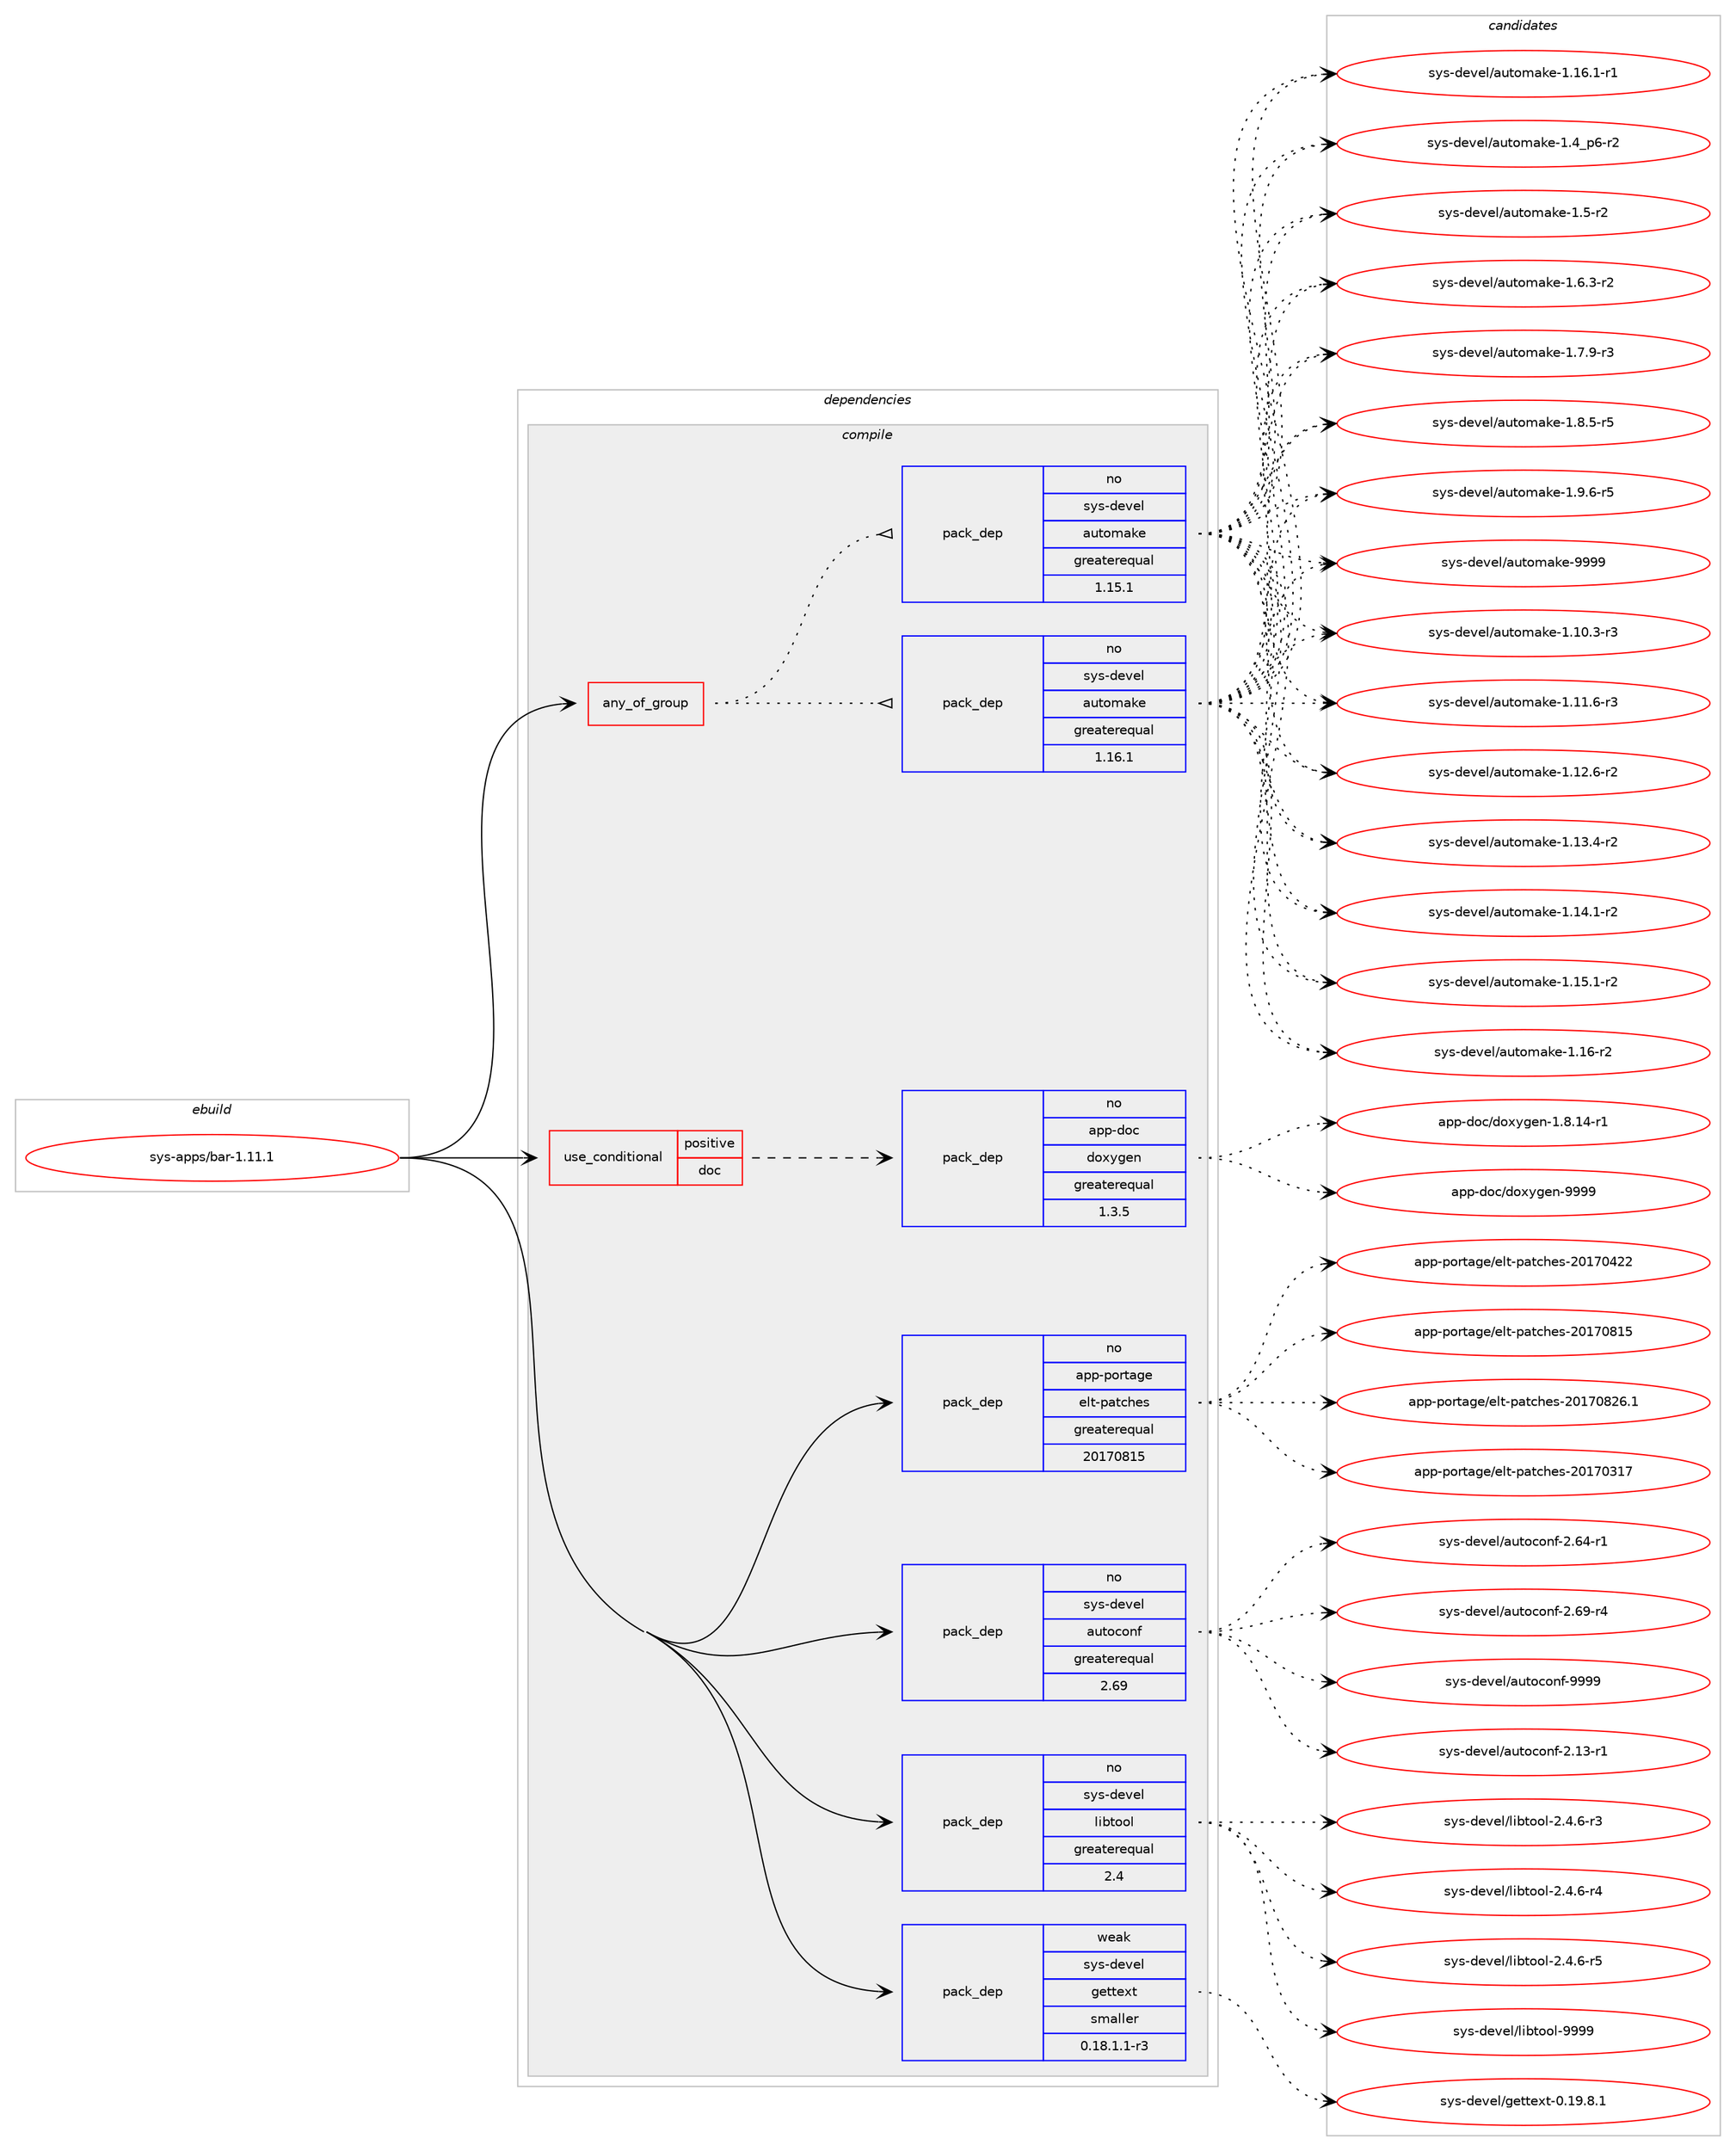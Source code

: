 digraph prolog {

# *************
# Graph options
# *************

newrank=true;
concentrate=true;
compound=true;
graph [rankdir=LR,fontname=Helvetica,fontsize=10,ranksep=1.5];#, ranksep=2.5, nodesep=0.2];
edge  [arrowhead=vee];
node  [fontname=Helvetica,fontsize=10];

# **********
# The ebuild
# **********

subgraph cluster_leftcol {
color=gray;
rank=same;
label=<<i>ebuild</i>>;
id [label="sys-apps/bar-1.11.1", color=red, width=4, href="../sys-apps/bar-1.11.1.svg"];
}

# ****************
# The dependencies
# ****************

subgraph cluster_midcol {
color=gray;
label=<<i>dependencies</i>>;
subgraph cluster_compile {
fillcolor="#eeeeee";
style=filled;
label=<<i>compile</i>>;
subgraph any27076 {
dependency1709600 [label=<<TABLE BORDER="0" CELLBORDER="1" CELLSPACING="0" CELLPADDING="4"><TR><TD CELLPADDING="10">any_of_group</TD></TR></TABLE>>, shape=none, color=red];subgraph pack1226019 {
dependency1709601 [label=<<TABLE BORDER="0" CELLBORDER="1" CELLSPACING="0" CELLPADDING="4" WIDTH="220"><TR><TD ROWSPAN="6" CELLPADDING="30">pack_dep</TD></TR><TR><TD WIDTH="110">no</TD></TR><TR><TD>sys-devel</TD></TR><TR><TD>automake</TD></TR><TR><TD>greaterequal</TD></TR><TR><TD>1.16.1</TD></TR></TABLE>>, shape=none, color=blue];
}
dependency1709600:e -> dependency1709601:w [weight=20,style="dotted",arrowhead="oinv"];
subgraph pack1226020 {
dependency1709602 [label=<<TABLE BORDER="0" CELLBORDER="1" CELLSPACING="0" CELLPADDING="4" WIDTH="220"><TR><TD ROWSPAN="6" CELLPADDING="30">pack_dep</TD></TR><TR><TD WIDTH="110">no</TD></TR><TR><TD>sys-devel</TD></TR><TR><TD>automake</TD></TR><TR><TD>greaterequal</TD></TR><TR><TD>1.15.1</TD></TR></TABLE>>, shape=none, color=blue];
}
dependency1709600:e -> dependency1709602:w [weight=20,style="dotted",arrowhead="oinv"];
}
id:e -> dependency1709600:w [weight=20,style="solid",arrowhead="vee"];
subgraph cond455653 {
dependency1709603 [label=<<TABLE BORDER="0" CELLBORDER="1" CELLSPACING="0" CELLPADDING="4"><TR><TD ROWSPAN="3" CELLPADDING="10">use_conditional</TD></TR><TR><TD>positive</TD></TR><TR><TD>doc</TD></TR></TABLE>>, shape=none, color=red];
subgraph pack1226021 {
dependency1709604 [label=<<TABLE BORDER="0" CELLBORDER="1" CELLSPACING="0" CELLPADDING="4" WIDTH="220"><TR><TD ROWSPAN="6" CELLPADDING="30">pack_dep</TD></TR><TR><TD WIDTH="110">no</TD></TR><TR><TD>app-doc</TD></TR><TR><TD>doxygen</TD></TR><TR><TD>greaterequal</TD></TR><TR><TD>1.3.5</TD></TR></TABLE>>, shape=none, color=blue];
}
dependency1709603:e -> dependency1709604:w [weight=20,style="dashed",arrowhead="vee"];
}
id:e -> dependency1709603:w [weight=20,style="solid",arrowhead="vee"];
subgraph pack1226022 {
dependency1709605 [label=<<TABLE BORDER="0" CELLBORDER="1" CELLSPACING="0" CELLPADDING="4" WIDTH="220"><TR><TD ROWSPAN="6" CELLPADDING="30">pack_dep</TD></TR><TR><TD WIDTH="110">no</TD></TR><TR><TD>app-portage</TD></TR><TR><TD>elt-patches</TD></TR><TR><TD>greaterequal</TD></TR><TR><TD>20170815</TD></TR></TABLE>>, shape=none, color=blue];
}
id:e -> dependency1709605:w [weight=20,style="solid",arrowhead="vee"];
subgraph pack1226023 {
dependency1709606 [label=<<TABLE BORDER="0" CELLBORDER="1" CELLSPACING="0" CELLPADDING="4" WIDTH="220"><TR><TD ROWSPAN="6" CELLPADDING="30">pack_dep</TD></TR><TR><TD WIDTH="110">no</TD></TR><TR><TD>sys-devel</TD></TR><TR><TD>autoconf</TD></TR><TR><TD>greaterequal</TD></TR><TR><TD>2.69</TD></TR></TABLE>>, shape=none, color=blue];
}
id:e -> dependency1709606:w [weight=20,style="solid",arrowhead="vee"];
subgraph pack1226024 {
dependency1709607 [label=<<TABLE BORDER="0" CELLBORDER="1" CELLSPACING="0" CELLPADDING="4" WIDTH="220"><TR><TD ROWSPAN="6" CELLPADDING="30">pack_dep</TD></TR><TR><TD WIDTH="110">no</TD></TR><TR><TD>sys-devel</TD></TR><TR><TD>libtool</TD></TR><TR><TD>greaterequal</TD></TR><TR><TD>2.4</TD></TR></TABLE>>, shape=none, color=blue];
}
id:e -> dependency1709607:w [weight=20,style="solid",arrowhead="vee"];
subgraph pack1226025 {
dependency1709608 [label=<<TABLE BORDER="0" CELLBORDER="1" CELLSPACING="0" CELLPADDING="4" WIDTH="220"><TR><TD ROWSPAN="6" CELLPADDING="30">pack_dep</TD></TR><TR><TD WIDTH="110">weak</TD></TR><TR><TD>sys-devel</TD></TR><TR><TD>gettext</TD></TR><TR><TD>smaller</TD></TR><TR><TD>0.18.1.1-r3</TD></TR></TABLE>>, shape=none, color=blue];
}
id:e -> dependency1709608:w [weight=20,style="solid",arrowhead="vee"];
}
subgraph cluster_compileandrun {
fillcolor="#eeeeee";
style=filled;
label=<<i>compile and run</i>>;
}
subgraph cluster_run {
fillcolor="#eeeeee";
style=filled;
label=<<i>run</i>>;
}
}

# **************
# The candidates
# **************

subgraph cluster_choices {
rank=same;
color=gray;
label=<<i>candidates</i>>;

subgraph choice1226019 {
color=black;
nodesep=1;
choice11512111545100101118101108479711711611110997107101454946494846514511451 [label="sys-devel/automake-1.10.3-r3", color=red, width=4,href="../sys-devel/automake-1.10.3-r3.svg"];
choice11512111545100101118101108479711711611110997107101454946494946544511451 [label="sys-devel/automake-1.11.6-r3", color=red, width=4,href="../sys-devel/automake-1.11.6-r3.svg"];
choice11512111545100101118101108479711711611110997107101454946495046544511450 [label="sys-devel/automake-1.12.6-r2", color=red, width=4,href="../sys-devel/automake-1.12.6-r2.svg"];
choice11512111545100101118101108479711711611110997107101454946495146524511450 [label="sys-devel/automake-1.13.4-r2", color=red, width=4,href="../sys-devel/automake-1.13.4-r2.svg"];
choice11512111545100101118101108479711711611110997107101454946495246494511450 [label="sys-devel/automake-1.14.1-r2", color=red, width=4,href="../sys-devel/automake-1.14.1-r2.svg"];
choice11512111545100101118101108479711711611110997107101454946495346494511450 [label="sys-devel/automake-1.15.1-r2", color=red, width=4,href="../sys-devel/automake-1.15.1-r2.svg"];
choice1151211154510010111810110847971171161111099710710145494649544511450 [label="sys-devel/automake-1.16-r2", color=red, width=4,href="../sys-devel/automake-1.16-r2.svg"];
choice11512111545100101118101108479711711611110997107101454946495446494511449 [label="sys-devel/automake-1.16.1-r1", color=red, width=4,href="../sys-devel/automake-1.16.1-r1.svg"];
choice115121115451001011181011084797117116111109971071014549465295112544511450 [label="sys-devel/automake-1.4_p6-r2", color=red, width=4,href="../sys-devel/automake-1.4_p6-r2.svg"];
choice11512111545100101118101108479711711611110997107101454946534511450 [label="sys-devel/automake-1.5-r2", color=red, width=4,href="../sys-devel/automake-1.5-r2.svg"];
choice115121115451001011181011084797117116111109971071014549465446514511450 [label="sys-devel/automake-1.6.3-r2", color=red, width=4,href="../sys-devel/automake-1.6.3-r2.svg"];
choice115121115451001011181011084797117116111109971071014549465546574511451 [label="sys-devel/automake-1.7.9-r3", color=red, width=4,href="../sys-devel/automake-1.7.9-r3.svg"];
choice115121115451001011181011084797117116111109971071014549465646534511453 [label="sys-devel/automake-1.8.5-r5", color=red, width=4,href="../sys-devel/automake-1.8.5-r5.svg"];
choice115121115451001011181011084797117116111109971071014549465746544511453 [label="sys-devel/automake-1.9.6-r5", color=red, width=4,href="../sys-devel/automake-1.9.6-r5.svg"];
choice115121115451001011181011084797117116111109971071014557575757 [label="sys-devel/automake-9999", color=red, width=4,href="../sys-devel/automake-9999.svg"];
dependency1709601:e -> choice11512111545100101118101108479711711611110997107101454946494846514511451:w [style=dotted,weight="100"];
dependency1709601:e -> choice11512111545100101118101108479711711611110997107101454946494946544511451:w [style=dotted,weight="100"];
dependency1709601:e -> choice11512111545100101118101108479711711611110997107101454946495046544511450:w [style=dotted,weight="100"];
dependency1709601:e -> choice11512111545100101118101108479711711611110997107101454946495146524511450:w [style=dotted,weight="100"];
dependency1709601:e -> choice11512111545100101118101108479711711611110997107101454946495246494511450:w [style=dotted,weight="100"];
dependency1709601:e -> choice11512111545100101118101108479711711611110997107101454946495346494511450:w [style=dotted,weight="100"];
dependency1709601:e -> choice1151211154510010111810110847971171161111099710710145494649544511450:w [style=dotted,weight="100"];
dependency1709601:e -> choice11512111545100101118101108479711711611110997107101454946495446494511449:w [style=dotted,weight="100"];
dependency1709601:e -> choice115121115451001011181011084797117116111109971071014549465295112544511450:w [style=dotted,weight="100"];
dependency1709601:e -> choice11512111545100101118101108479711711611110997107101454946534511450:w [style=dotted,weight="100"];
dependency1709601:e -> choice115121115451001011181011084797117116111109971071014549465446514511450:w [style=dotted,weight="100"];
dependency1709601:e -> choice115121115451001011181011084797117116111109971071014549465546574511451:w [style=dotted,weight="100"];
dependency1709601:e -> choice115121115451001011181011084797117116111109971071014549465646534511453:w [style=dotted,weight="100"];
dependency1709601:e -> choice115121115451001011181011084797117116111109971071014549465746544511453:w [style=dotted,weight="100"];
dependency1709601:e -> choice115121115451001011181011084797117116111109971071014557575757:w [style=dotted,weight="100"];
}
subgraph choice1226020 {
color=black;
nodesep=1;
choice11512111545100101118101108479711711611110997107101454946494846514511451 [label="sys-devel/automake-1.10.3-r3", color=red, width=4,href="../sys-devel/automake-1.10.3-r3.svg"];
choice11512111545100101118101108479711711611110997107101454946494946544511451 [label="sys-devel/automake-1.11.6-r3", color=red, width=4,href="../sys-devel/automake-1.11.6-r3.svg"];
choice11512111545100101118101108479711711611110997107101454946495046544511450 [label="sys-devel/automake-1.12.6-r2", color=red, width=4,href="../sys-devel/automake-1.12.6-r2.svg"];
choice11512111545100101118101108479711711611110997107101454946495146524511450 [label="sys-devel/automake-1.13.4-r2", color=red, width=4,href="../sys-devel/automake-1.13.4-r2.svg"];
choice11512111545100101118101108479711711611110997107101454946495246494511450 [label="sys-devel/automake-1.14.1-r2", color=red, width=4,href="../sys-devel/automake-1.14.1-r2.svg"];
choice11512111545100101118101108479711711611110997107101454946495346494511450 [label="sys-devel/automake-1.15.1-r2", color=red, width=4,href="../sys-devel/automake-1.15.1-r2.svg"];
choice1151211154510010111810110847971171161111099710710145494649544511450 [label="sys-devel/automake-1.16-r2", color=red, width=4,href="../sys-devel/automake-1.16-r2.svg"];
choice11512111545100101118101108479711711611110997107101454946495446494511449 [label="sys-devel/automake-1.16.1-r1", color=red, width=4,href="../sys-devel/automake-1.16.1-r1.svg"];
choice115121115451001011181011084797117116111109971071014549465295112544511450 [label="sys-devel/automake-1.4_p6-r2", color=red, width=4,href="../sys-devel/automake-1.4_p6-r2.svg"];
choice11512111545100101118101108479711711611110997107101454946534511450 [label="sys-devel/automake-1.5-r2", color=red, width=4,href="../sys-devel/automake-1.5-r2.svg"];
choice115121115451001011181011084797117116111109971071014549465446514511450 [label="sys-devel/automake-1.6.3-r2", color=red, width=4,href="../sys-devel/automake-1.6.3-r2.svg"];
choice115121115451001011181011084797117116111109971071014549465546574511451 [label="sys-devel/automake-1.7.9-r3", color=red, width=4,href="../sys-devel/automake-1.7.9-r3.svg"];
choice115121115451001011181011084797117116111109971071014549465646534511453 [label="sys-devel/automake-1.8.5-r5", color=red, width=4,href="../sys-devel/automake-1.8.5-r5.svg"];
choice115121115451001011181011084797117116111109971071014549465746544511453 [label="sys-devel/automake-1.9.6-r5", color=red, width=4,href="../sys-devel/automake-1.9.6-r5.svg"];
choice115121115451001011181011084797117116111109971071014557575757 [label="sys-devel/automake-9999", color=red, width=4,href="../sys-devel/automake-9999.svg"];
dependency1709602:e -> choice11512111545100101118101108479711711611110997107101454946494846514511451:w [style=dotted,weight="100"];
dependency1709602:e -> choice11512111545100101118101108479711711611110997107101454946494946544511451:w [style=dotted,weight="100"];
dependency1709602:e -> choice11512111545100101118101108479711711611110997107101454946495046544511450:w [style=dotted,weight="100"];
dependency1709602:e -> choice11512111545100101118101108479711711611110997107101454946495146524511450:w [style=dotted,weight="100"];
dependency1709602:e -> choice11512111545100101118101108479711711611110997107101454946495246494511450:w [style=dotted,weight="100"];
dependency1709602:e -> choice11512111545100101118101108479711711611110997107101454946495346494511450:w [style=dotted,weight="100"];
dependency1709602:e -> choice1151211154510010111810110847971171161111099710710145494649544511450:w [style=dotted,weight="100"];
dependency1709602:e -> choice11512111545100101118101108479711711611110997107101454946495446494511449:w [style=dotted,weight="100"];
dependency1709602:e -> choice115121115451001011181011084797117116111109971071014549465295112544511450:w [style=dotted,weight="100"];
dependency1709602:e -> choice11512111545100101118101108479711711611110997107101454946534511450:w [style=dotted,weight="100"];
dependency1709602:e -> choice115121115451001011181011084797117116111109971071014549465446514511450:w [style=dotted,weight="100"];
dependency1709602:e -> choice115121115451001011181011084797117116111109971071014549465546574511451:w [style=dotted,weight="100"];
dependency1709602:e -> choice115121115451001011181011084797117116111109971071014549465646534511453:w [style=dotted,weight="100"];
dependency1709602:e -> choice115121115451001011181011084797117116111109971071014549465746544511453:w [style=dotted,weight="100"];
dependency1709602:e -> choice115121115451001011181011084797117116111109971071014557575757:w [style=dotted,weight="100"];
}
subgraph choice1226021 {
color=black;
nodesep=1;
choice97112112451001119947100111120121103101110454946564649524511449 [label="app-doc/doxygen-1.8.14-r1", color=red, width=4,href="../app-doc/doxygen-1.8.14-r1.svg"];
choice971121124510011199471001111201211031011104557575757 [label="app-doc/doxygen-9999", color=red, width=4,href="../app-doc/doxygen-9999.svg"];
dependency1709604:e -> choice97112112451001119947100111120121103101110454946564649524511449:w [style=dotted,weight="100"];
dependency1709604:e -> choice971121124510011199471001111201211031011104557575757:w [style=dotted,weight="100"];
}
subgraph choice1226022 {
color=black;
nodesep=1;
choice97112112451121111141169710310147101108116451129711699104101115455048495548514955 [label="app-portage/elt-patches-20170317", color=red, width=4,href="../app-portage/elt-patches-20170317.svg"];
choice97112112451121111141169710310147101108116451129711699104101115455048495548525050 [label="app-portage/elt-patches-20170422", color=red, width=4,href="../app-portage/elt-patches-20170422.svg"];
choice97112112451121111141169710310147101108116451129711699104101115455048495548564953 [label="app-portage/elt-patches-20170815", color=red, width=4,href="../app-portage/elt-patches-20170815.svg"];
choice971121124511211111411697103101471011081164511297116991041011154550484955485650544649 [label="app-portage/elt-patches-20170826.1", color=red, width=4,href="../app-portage/elt-patches-20170826.1.svg"];
dependency1709605:e -> choice97112112451121111141169710310147101108116451129711699104101115455048495548514955:w [style=dotted,weight="100"];
dependency1709605:e -> choice97112112451121111141169710310147101108116451129711699104101115455048495548525050:w [style=dotted,weight="100"];
dependency1709605:e -> choice97112112451121111141169710310147101108116451129711699104101115455048495548564953:w [style=dotted,weight="100"];
dependency1709605:e -> choice971121124511211111411697103101471011081164511297116991041011154550484955485650544649:w [style=dotted,weight="100"];
}
subgraph choice1226023 {
color=black;
nodesep=1;
choice1151211154510010111810110847971171161119911111010245504649514511449 [label="sys-devel/autoconf-2.13-r1", color=red, width=4,href="../sys-devel/autoconf-2.13-r1.svg"];
choice1151211154510010111810110847971171161119911111010245504654524511449 [label="sys-devel/autoconf-2.64-r1", color=red, width=4,href="../sys-devel/autoconf-2.64-r1.svg"];
choice1151211154510010111810110847971171161119911111010245504654574511452 [label="sys-devel/autoconf-2.69-r4", color=red, width=4,href="../sys-devel/autoconf-2.69-r4.svg"];
choice115121115451001011181011084797117116111991111101024557575757 [label="sys-devel/autoconf-9999", color=red, width=4,href="../sys-devel/autoconf-9999.svg"];
dependency1709606:e -> choice1151211154510010111810110847971171161119911111010245504649514511449:w [style=dotted,weight="100"];
dependency1709606:e -> choice1151211154510010111810110847971171161119911111010245504654524511449:w [style=dotted,weight="100"];
dependency1709606:e -> choice1151211154510010111810110847971171161119911111010245504654574511452:w [style=dotted,weight="100"];
dependency1709606:e -> choice115121115451001011181011084797117116111991111101024557575757:w [style=dotted,weight="100"];
}
subgraph choice1226024 {
color=black;
nodesep=1;
choice1151211154510010111810110847108105981161111111084550465246544511451 [label="sys-devel/libtool-2.4.6-r3", color=red, width=4,href="../sys-devel/libtool-2.4.6-r3.svg"];
choice1151211154510010111810110847108105981161111111084550465246544511452 [label="sys-devel/libtool-2.4.6-r4", color=red, width=4,href="../sys-devel/libtool-2.4.6-r4.svg"];
choice1151211154510010111810110847108105981161111111084550465246544511453 [label="sys-devel/libtool-2.4.6-r5", color=red, width=4,href="../sys-devel/libtool-2.4.6-r5.svg"];
choice1151211154510010111810110847108105981161111111084557575757 [label="sys-devel/libtool-9999", color=red, width=4,href="../sys-devel/libtool-9999.svg"];
dependency1709607:e -> choice1151211154510010111810110847108105981161111111084550465246544511451:w [style=dotted,weight="100"];
dependency1709607:e -> choice1151211154510010111810110847108105981161111111084550465246544511452:w [style=dotted,weight="100"];
dependency1709607:e -> choice1151211154510010111810110847108105981161111111084550465246544511453:w [style=dotted,weight="100"];
dependency1709607:e -> choice1151211154510010111810110847108105981161111111084557575757:w [style=dotted,weight="100"];
}
subgraph choice1226025 {
color=black;
nodesep=1;
choice1151211154510010111810110847103101116116101120116454846495746564649 [label="sys-devel/gettext-0.19.8.1", color=red, width=4,href="../sys-devel/gettext-0.19.8.1.svg"];
dependency1709608:e -> choice1151211154510010111810110847103101116116101120116454846495746564649:w [style=dotted,weight="100"];
}
}

}
